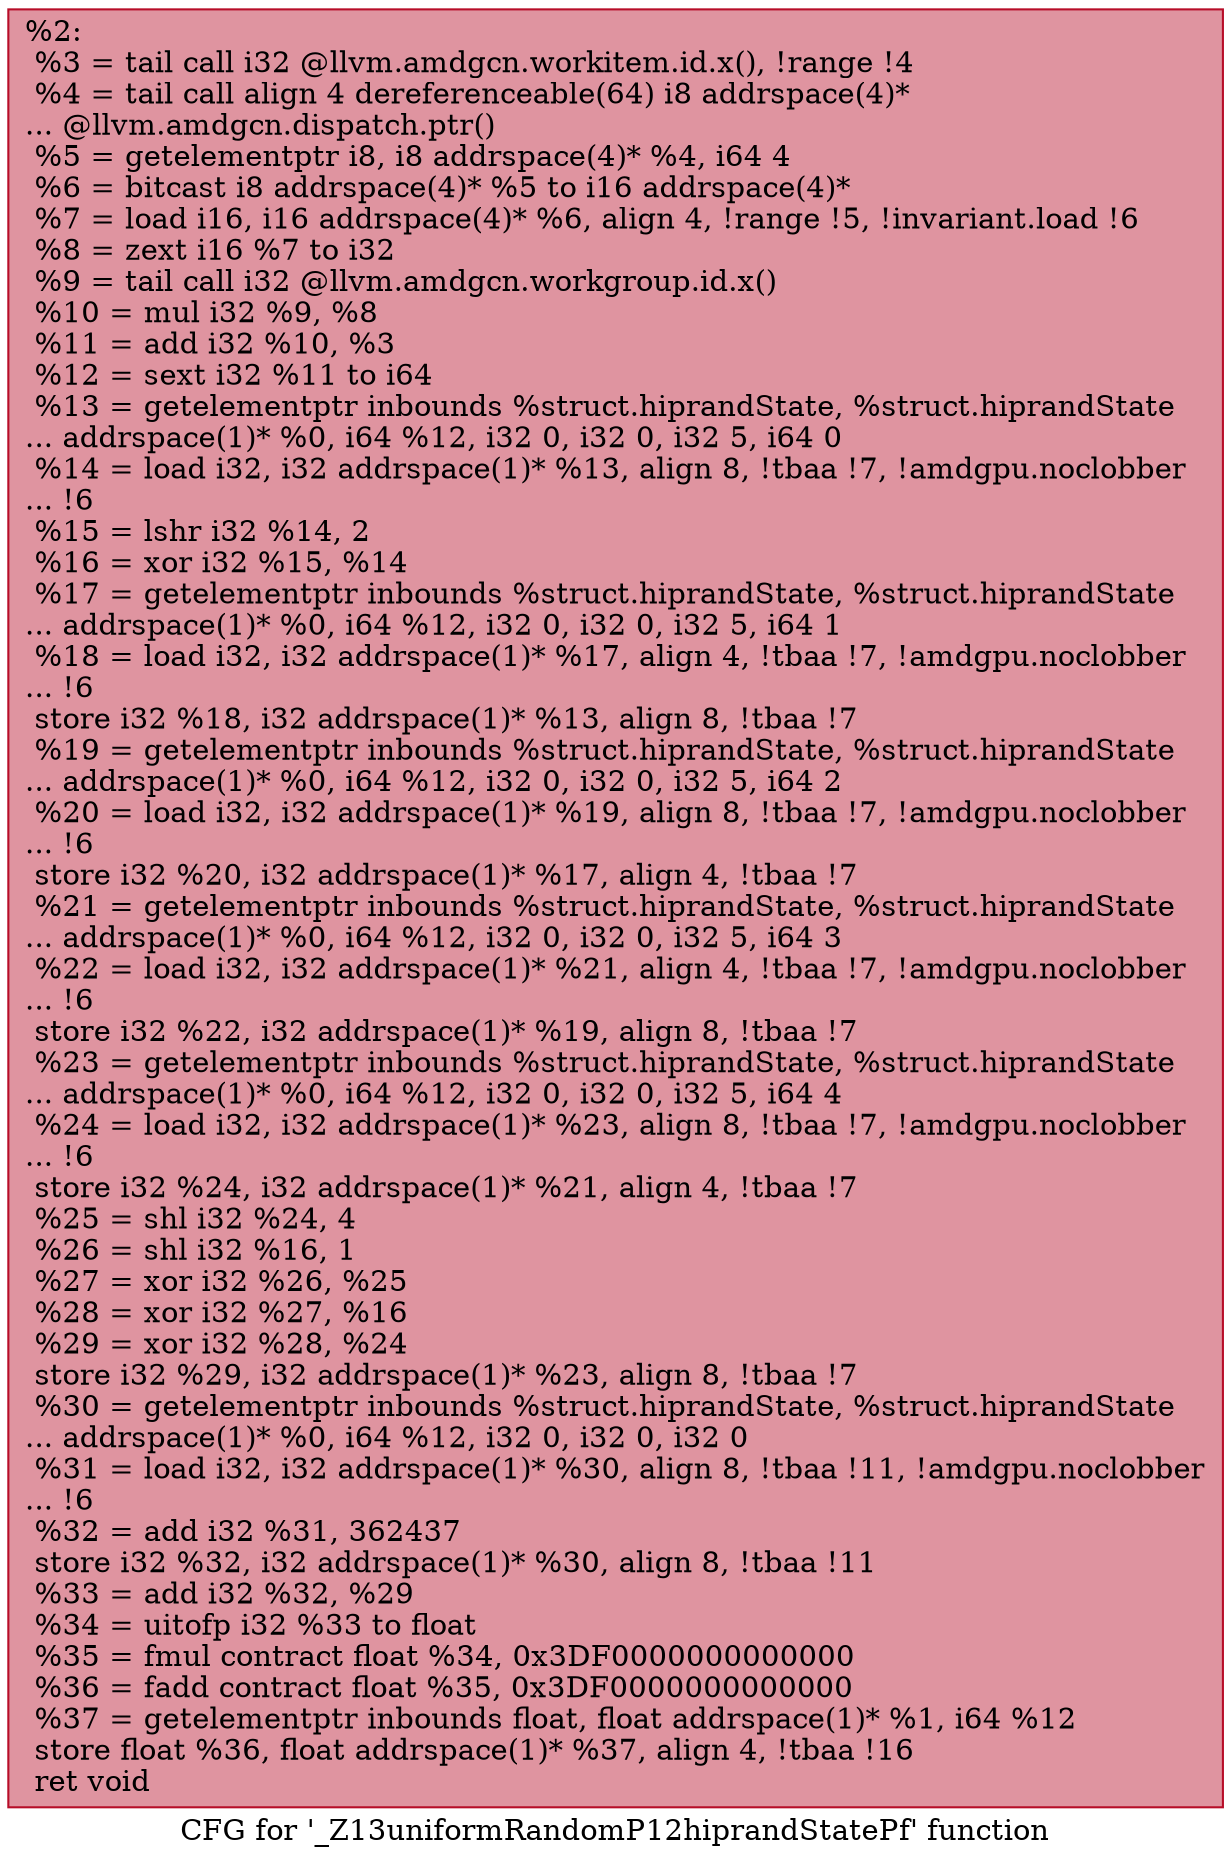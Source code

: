 digraph "CFG for '_Z13uniformRandomP12hiprandStatePf' function" {
	label="CFG for '_Z13uniformRandomP12hiprandStatePf' function";

	Node0x4aca130 [shape=record,color="#b70d28ff", style=filled, fillcolor="#b70d2870",label="{%2:\l  %3 = tail call i32 @llvm.amdgcn.workitem.id.x(), !range !4\l  %4 = tail call align 4 dereferenceable(64) i8 addrspace(4)*\l... @llvm.amdgcn.dispatch.ptr()\l  %5 = getelementptr i8, i8 addrspace(4)* %4, i64 4\l  %6 = bitcast i8 addrspace(4)* %5 to i16 addrspace(4)*\l  %7 = load i16, i16 addrspace(4)* %6, align 4, !range !5, !invariant.load !6\l  %8 = zext i16 %7 to i32\l  %9 = tail call i32 @llvm.amdgcn.workgroup.id.x()\l  %10 = mul i32 %9, %8\l  %11 = add i32 %10, %3\l  %12 = sext i32 %11 to i64\l  %13 = getelementptr inbounds %struct.hiprandState, %struct.hiprandState\l... addrspace(1)* %0, i64 %12, i32 0, i32 0, i32 5, i64 0\l  %14 = load i32, i32 addrspace(1)* %13, align 8, !tbaa !7, !amdgpu.noclobber\l... !6\l  %15 = lshr i32 %14, 2\l  %16 = xor i32 %15, %14\l  %17 = getelementptr inbounds %struct.hiprandState, %struct.hiprandState\l... addrspace(1)* %0, i64 %12, i32 0, i32 0, i32 5, i64 1\l  %18 = load i32, i32 addrspace(1)* %17, align 4, !tbaa !7, !amdgpu.noclobber\l... !6\l  store i32 %18, i32 addrspace(1)* %13, align 8, !tbaa !7\l  %19 = getelementptr inbounds %struct.hiprandState, %struct.hiprandState\l... addrspace(1)* %0, i64 %12, i32 0, i32 0, i32 5, i64 2\l  %20 = load i32, i32 addrspace(1)* %19, align 8, !tbaa !7, !amdgpu.noclobber\l... !6\l  store i32 %20, i32 addrspace(1)* %17, align 4, !tbaa !7\l  %21 = getelementptr inbounds %struct.hiprandState, %struct.hiprandState\l... addrspace(1)* %0, i64 %12, i32 0, i32 0, i32 5, i64 3\l  %22 = load i32, i32 addrspace(1)* %21, align 4, !tbaa !7, !amdgpu.noclobber\l... !6\l  store i32 %22, i32 addrspace(1)* %19, align 8, !tbaa !7\l  %23 = getelementptr inbounds %struct.hiprandState, %struct.hiprandState\l... addrspace(1)* %0, i64 %12, i32 0, i32 0, i32 5, i64 4\l  %24 = load i32, i32 addrspace(1)* %23, align 8, !tbaa !7, !amdgpu.noclobber\l... !6\l  store i32 %24, i32 addrspace(1)* %21, align 4, !tbaa !7\l  %25 = shl i32 %24, 4\l  %26 = shl i32 %16, 1\l  %27 = xor i32 %26, %25\l  %28 = xor i32 %27, %16\l  %29 = xor i32 %28, %24\l  store i32 %29, i32 addrspace(1)* %23, align 8, !tbaa !7\l  %30 = getelementptr inbounds %struct.hiprandState, %struct.hiprandState\l... addrspace(1)* %0, i64 %12, i32 0, i32 0, i32 0\l  %31 = load i32, i32 addrspace(1)* %30, align 8, !tbaa !11, !amdgpu.noclobber\l... !6\l  %32 = add i32 %31, 362437\l  store i32 %32, i32 addrspace(1)* %30, align 8, !tbaa !11\l  %33 = add i32 %32, %29\l  %34 = uitofp i32 %33 to float\l  %35 = fmul contract float %34, 0x3DF0000000000000\l  %36 = fadd contract float %35, 0x3DF0000000000000\l  %37 = getelementptr inbounds float, float addrspace(1)* %1, i64 %12\l  store float %36, float addrspace(1)* %37, align 4, !tbaa !16\l  ret void\l}"];
}
